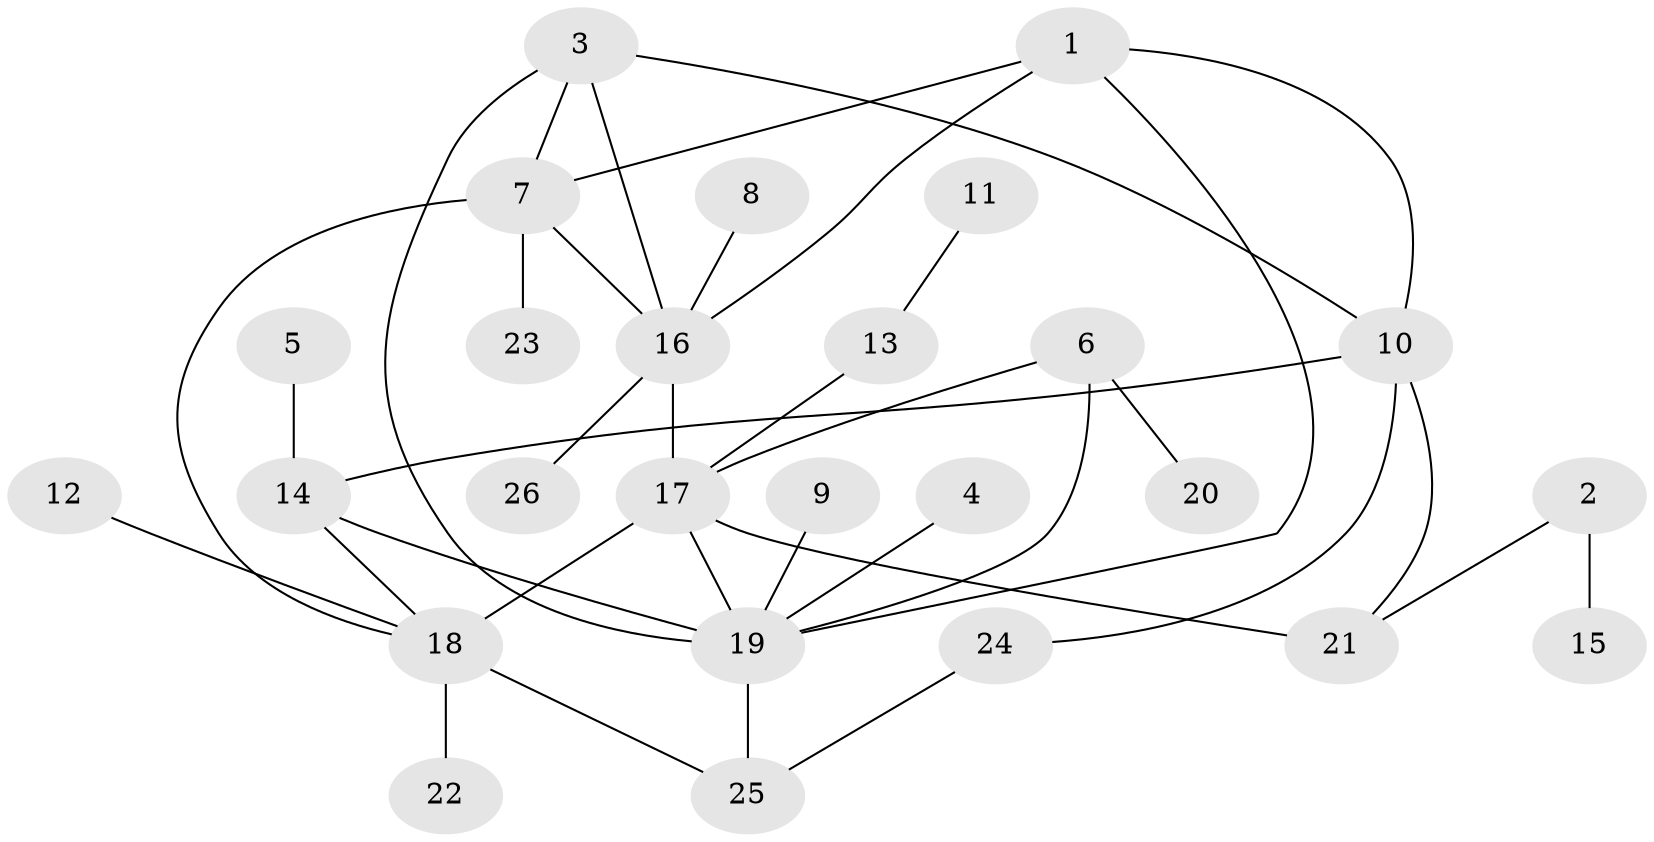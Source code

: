 // original degree distribution, {4: 0.1076923076923077, 8: 0.015384615384615385, 6: 0.03076923076923077, 5: 0.03076923076923077, 7: 0.03076923076923077, 12: 0.015384615384615385, 3: 0.07692307692307693, 9: 0.015384615384615385, 1: 0.5538461538461539, 2: 0.12307692307692308}
// Generated by graph-tools (version 1.1) at 2025/37/03/04/25 23:37:40]
// undirected, 26 vertices, 37 edges
graph export_dot {
  node [color=gray90,style=filled];
  1;
  2;
  3;
  4;
  5;
  6;
  7;
  8;
  9;
  10;
  11;
  12;
  13;
  14;
  15;
  16;
  17;
  18;
  19;
  20;
  21;
  22;
  23;
  24;
  25;
  26;
  1 -- 7 [weight=1.0];
  1 -- 10 [weight=1.0];
  1 -- 16 [weight=1.0];
  1 -- 19 [weight=1.0];
  2 -- 15 [weight=1.0];
  2 -- 21 [weight=1.0];
  3 -- 7 [weight=1.0];
  3 -- 10 [weight=1.0];
  3 -- 16 [weight=1.0];
  3 -- 19 [weight=1.0];
  4 -- 19 [weight=1.0];
  5 -- 14 [weight=1.0];
  6 -- 17 [weight=1.0];
  6 -- 19 [weight=1.0];
  6 -- 20 [weight=1.0];
  7 -- 16 [weight=1.0];
  7 -- 18 [weight=1.0];
  7 -- 23 [weight=1.0];
  8 -- 16 [weight=1.0];
  9 -- 19 [weight=1.0];
  10 -- 14 [weight=2.0];
  10 -- 21 [weight=1.0];
  10 -- 24 [weight=1.0];
  11 -- 13 [weight=1.0];
  12 -- 18 [weight=1.0];
  13 -- 17 [weight=1.0];
  14 -- 18 [weight=1.0];
  14 -- 19 [weight=1.0];
  16 -- 17 [weight=1.0];
  16 -- 26 [weight=1.0];
  17 -- 18 [weight=1.0];
  17 -- 19 [weight=1.0];
  17 -- 21 [weight=2.0];
  18 -- 22 [weight=1.0];
  18 -- 25 [weight=2.0];
  19 -- 25 [weight=2.0];
  24 -- 25 [weight=1.0];
}
